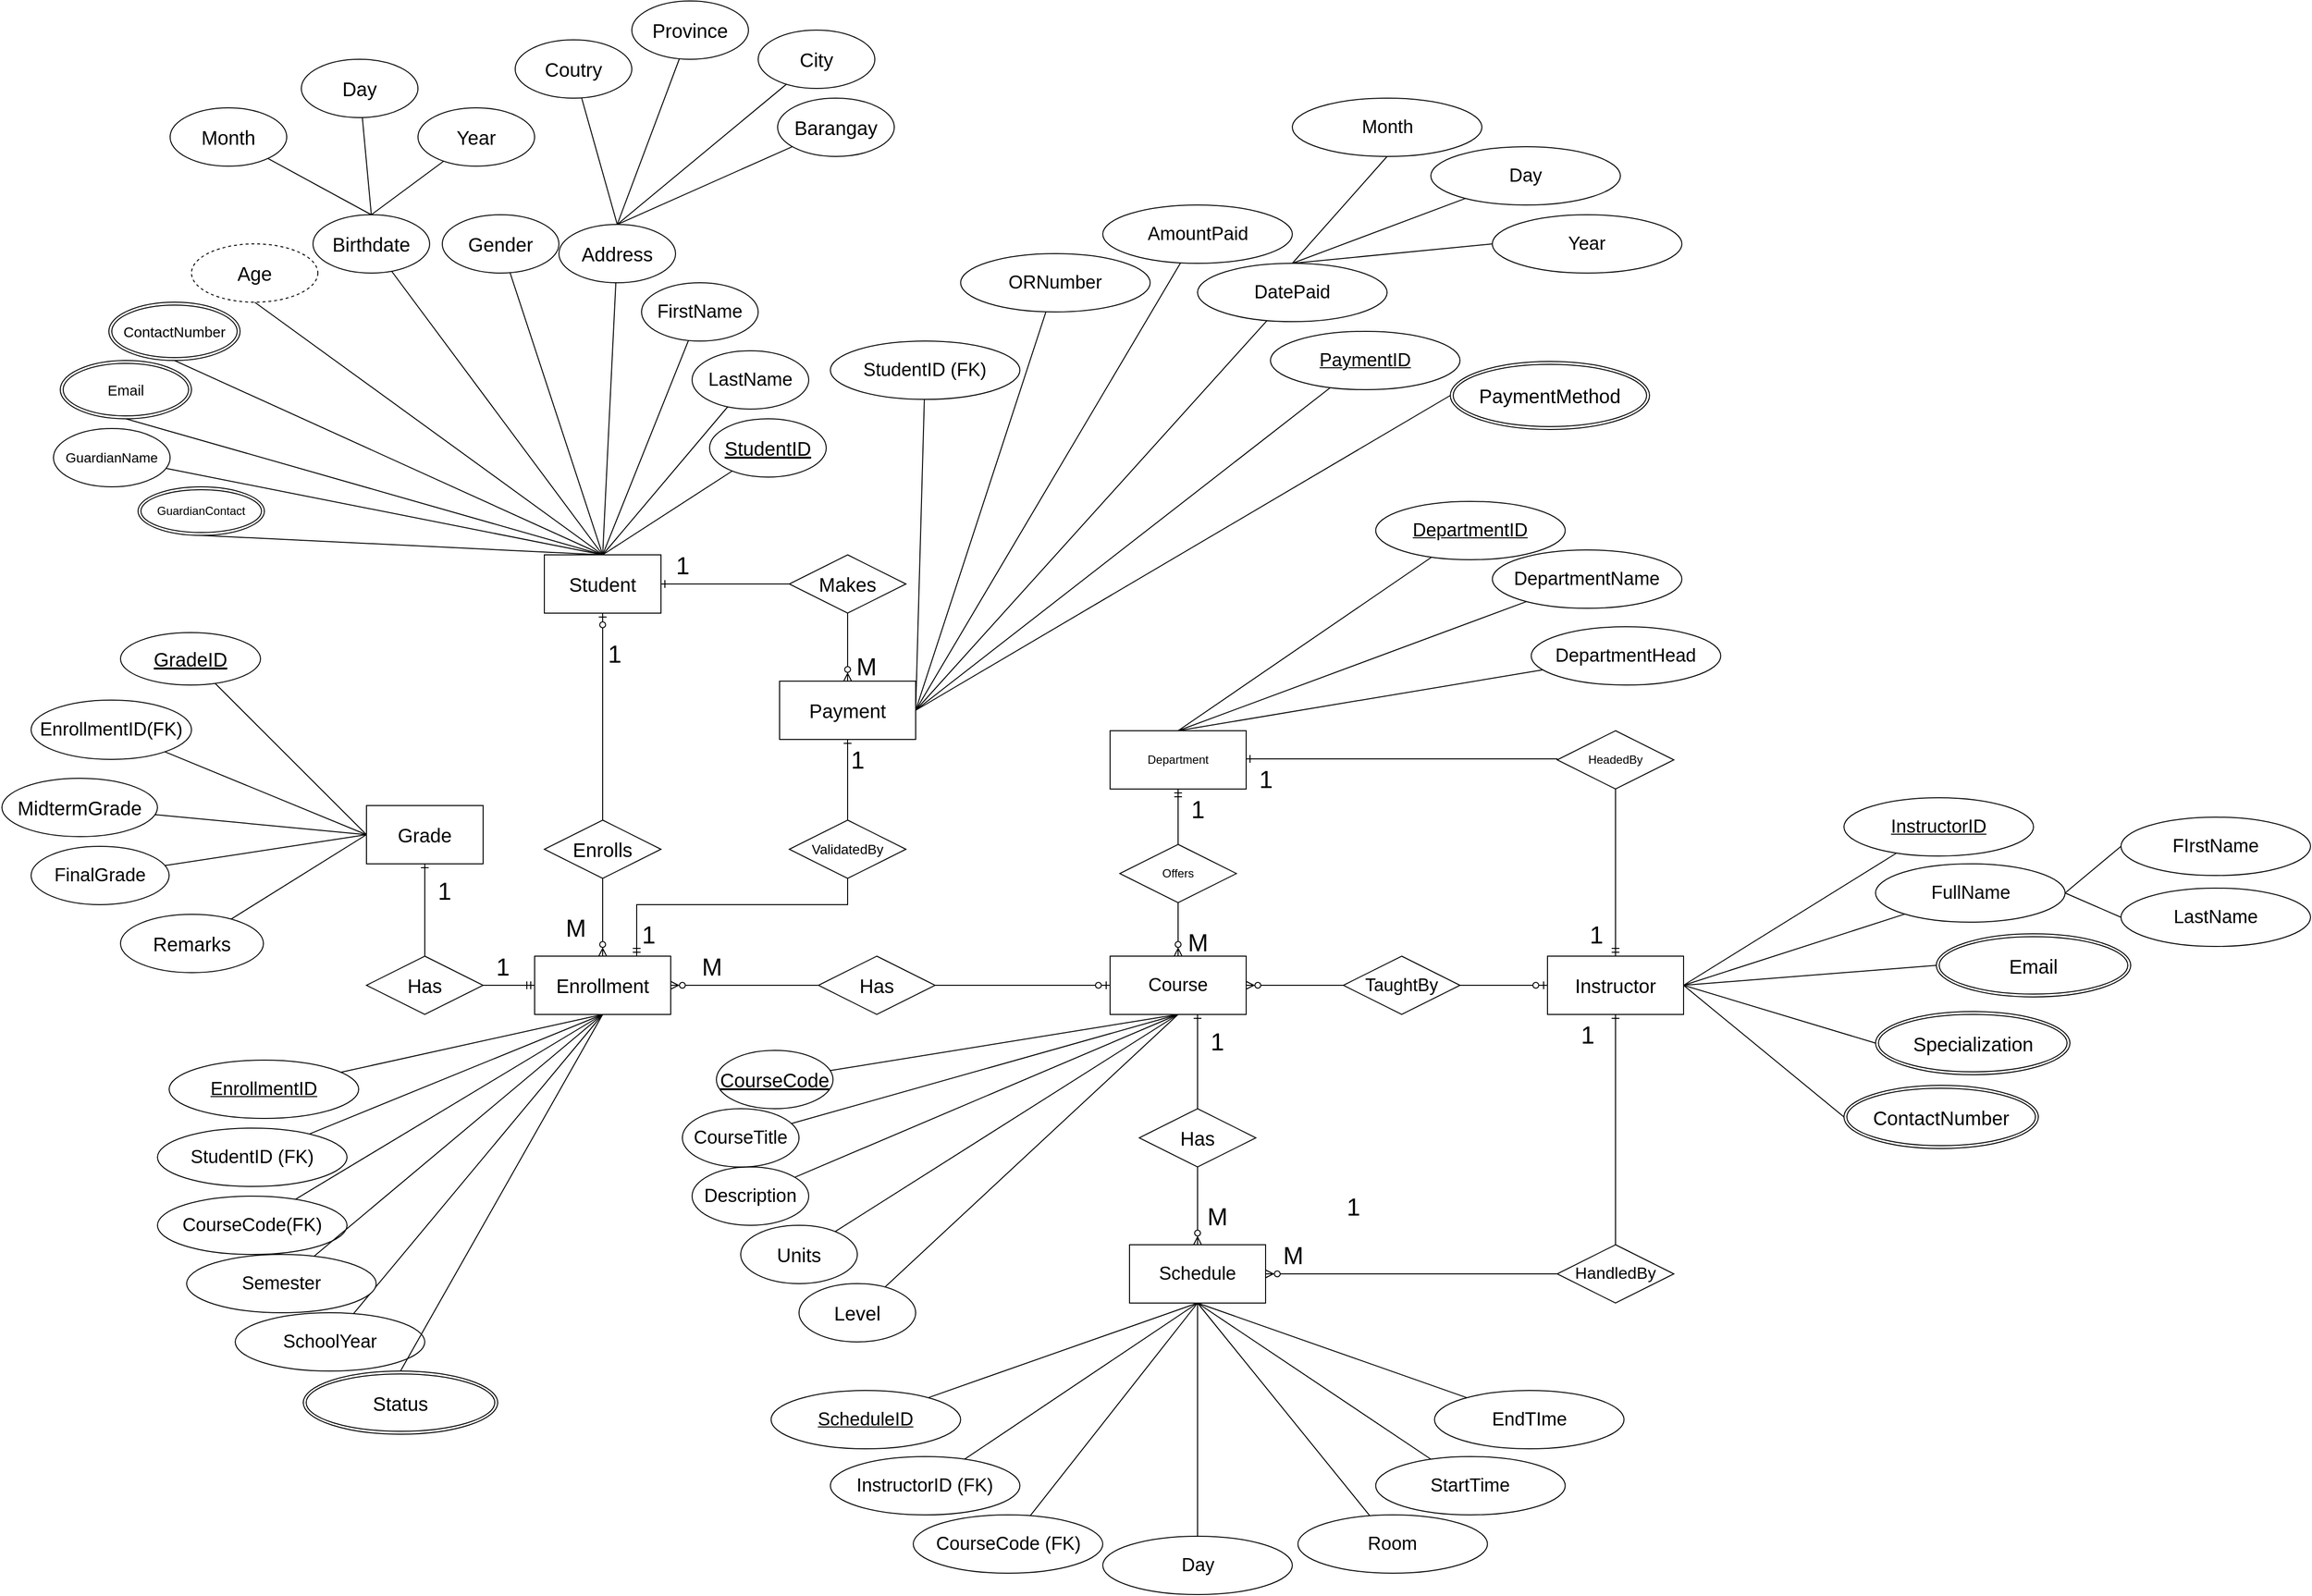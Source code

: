 <mxfile version="28.2.2">
  <diagram name="Page-1" id="AGJRzT_OhnzU_PfbtV0n">
    <mxGraphModel dx="-336" dy="1344" grid="1" gridSize="10" guides="1" tooltips="1" connect="1" arrows="1" fold="1" page="1" pageScale="1" pageWidth="850" pageHeight="1100" math="0" shadow="0">
      <root>
        <mxCell id="0" />
        <mxCell id="1" parent="0" />
        <mxCell id="78UuznA5aA8SNeWMlHvX-40" style="edgeStyle=none;curved=1;rounded=0;orthogonalLoop=1;jettySize=auto;html=1;entryX=1;entryY=0.5;entryDx=0;entryDy=0;fontSize=12;startSize=8;endSize=8;endArrow=none;endFill=0;" parent="1" source="VZnbxfNPQ8UnDCiT-unX-41" target="dGu4-0tiU0V3zQPcXzdf-151" edge="1">
          <mxGeometry relative="1" as="geometry">
            <mxPoint x="2517.5" y="-250" as="targetPoint" />
          </mxGeometry>
        </mxCell>
        <mxCell id="VZnbxfNPQ8UnDCiT-unX-41" value="StudentID (FK)" style="ellipse;whiteSpace=wrap;html=1;fontSize=19;" parent="1" vertex="1">
          <mxGeometry x="2312.25" y="-250" width="195" height="60" as="geometry" />
        </mxCell>
        <mxCell id="78UuznA5aA8SNeWMlHvX-45" style="edgeStyle=none;curved=1;rounded=0;orthogonalLoop=1;jettySize=auto;html=1;entryX=1;entryY=0.5;entryDx=0;entryDy=0;fontSize=12;startSize=8;endSize=8;endArrow=none;endFill=0;" parent="1" source="VZnbxfNPQ8UnDCiT-unX-42" target="dGu4-0tiU0V3zQPcXzdf-151" edge="1">
          <mxGeometry relative="1" as="geometry">
            <mxPoint x="2517.5" y="-250" as="targetPoint" />
          </mxGeometry>
        </mxCell>
        <mxCell id="VZnbxfNPQ8UnDCiT-unX-42" value="&lt;u&gt;PaymentID&lt;/u&gt;" style="ellipse;whiteSpace=wrap;html=1;fontSize=19;" parent="1" vertex="1">
          <mxGeometry x="2765" y="-260" width="195" height="60" as="geometry" />
        </mxCell>
        <mxCell id="78UuznA5aA8SNeWMlHvX-41" style="edgeStyle=none;curved=1;rounded=0;orthogonalLoop=1;jettySize=auto;html=1;entryX=1;entryY=0.5;entryDx=0;entryDy=0;fontSize=12;startSize=8;endSize=8;endArrow=none;endFill=0;" parent="1" source="VZnbxfNPQ8UnDCiT-unX-43" target="dGu4-0tiU0V3zQPcXzdf-151" edge="1">
          <mxGeometry relative="1" as="geometry">
            <mxPoint x="2517.5" y="-250" as="targetPoint" />
          </mxGeometry>
        </mxCell>
        <mxCell id="VZnbxfNPQ8UnDCiT-unX-43" value="ORNumber" style="ellipse;whiteSpace=wrap;html=1;fontSize=19;" parent="1" vertex="1">
          <mxGeometry x="2446.25" y="-340" width="195" height="60" as="geometry" />
        </mxCell>
        <mxCell id="78UuznA5aA8SNeWMlHvX-43" style="edgeStyle=none;curved=1;rounded=0;orthogonalLoop=1;jettySize=auto;html=1;entryX=1;entryY=0.5;entryDx=0;entryDy=0;fontSize=12;startSize=8;endSize=8;endArrow=none;endFill=0;" parent="1" source="VZnbxfNPQ8UnDCiT-unX-44" target="dGu4-0tiU0V3zQPcXzdf-151" edge="1">
          <mxGeometry relative="1" as="geometry">
            <mxPoint x="2517.5" y="-250" as="targetPoint" />
          </mxGeometry>
        </mxCell>
        <mxCell id="dGu4-0tiU0V3zQPcXzdf-17" style="rounded=0;orthogonalLoop=1;jettySize=auto;html=1;entryX=0.5;entryY=1;entryDx=0;entryDy=0;endArrow=none;endFill=0;exitX=0.5;exitY=0;exitDx=0;exitDy=0;" edge="1" parent="1" source="VZnbxfNPQ8UnDCiT-unX-44" target="dGu4-0tiU0V3zQPcXzdf-13">
          <mxGeometry relative="1" as="geometry" />
        </mxCell>
        <mxCell id="VZnbxfNPQ8UnDCiT-unX-44" value="DatePaid" style="ellipse;whiteSpace=wrap;html=1;fontSize=19;" parent="1" vertex="1">
          <mxGeometry x="2690" y="-330" width="195" height="60" as="geometry" />
        </mxCell>
        <mxCell id="78UuznA5aA8SNeWMlHvX-42" style="edgeStyle=none;curved=1;rounded=0;orthogonalLoop=1;jettySize=auto;html=1;entryX=1;entryY=0.5;entryDx=0;entryDy=0;fontSize=12;startSize=8;endSize=8;endArrow=none;endFill=0;" parent="1" source="VZnbxfNPQ8UnDCiT-unX-45" target="dGu4-0tiU0V3zQPcXzdf-151" edge="1">
          <mxGeometry relative="1" as="geometry">
            <mxPoint x="2517.5" y="-250" as="targetPoint" />
          </mxGeometry>
        </mxCell>
        <mxCell id="VZnbxfNPQ8UnDCiT-unX-45" value="AmountPaid" style="ellipse;whiteSpace=wrap;html=1;fontSize=19;" parent="1" vertex="1">
          <mxGeometry x="2592.5" y="-390" width="195" height="60" as="geometry" />
        </mxCell>
        <mxCell id="78UuznA5aA8SNeWMlHvX-44" style="edgeStyle=none;curved=1;rounded=0;orthogonalLoop=1;jettySize=auto;html=1;entryX=1;entryY=0.5;entryDx=0;entryDy=0;fontSize=12;startSize=8;endSize=8;endArrow=none;endFill=0;exitX=0;exitY=0.5;exitDx=0;exitDy=0;" parent="1" source="dGu4-0tiU0V3zQPcXzdf-20" target="dGu4-0tiU0V3zQPcXzdf-151" edge="1">
          <mxGeometry relative="1" as="geometry">
            <mxPoint x="2737.885" y="-343.686" as="sourcePoint" />
            <mxPoint x="2517.5" y="-250" as="targetPoint" />
          </mxGeometry>
        </mxCell>
        <mxCell id="VZnbxfNPQ8UnDCiT-unX-2" value="Schedule" style="rounded=0;whiteSpace=wrap;html=1;fontSize=19;" parent="1" vertex="1">
          <mxGeometry x="2620" y="680" width="140" height="60" as="geometry" />
        </mxCell>
        <mxCell id="78UuznA5aA8SNeWMlHvX-18" style="edgeStyle=none;curved=1;rounded=0;orthogonalLoop=1;jettySize=auto;html=1;fontSize=12;startSize=8;endSize=8;entryX=0.5;entryY=1;entryDx=0;entryDy=0;endArrow=none;endFill=0;" parent="1" source="VZnbxfNPQ8UnDCiT-unX-60" target="VZnbxfNPQ8UnDCiT-unX-2" edge="1">
          <mxGeometry relative="1" as="geometry">
            <mxPoint x="2650" y="1010" as="targetPoint" />
          </mxGeometry>
        </mxCell>
        <mxCell id="VZnbxfNPQ8UnDCiT-unX-60" value="CourseCode (FK)" style="ellipse;whiteSpace=wrap;html=1;fontSize=19;" parent="1" vertex="1">
          <mxGeometry x="2397.5" y="958" width="195" height="60" as="geometry" />
        </mxCell>
        <mxCell id="78UuznA5aA8SNeWMlHvX-16" style="edgeStyle=none;curved=1;rounded=0;orthogonalLoop=1;jettySize=auto;html=1;entryX=0.5;entryY=1;entryDx=0;entryDy=0;fontSize=12;startSize=8;endSize=8;endArrow=none;endFill=0;" parent="1" source="VZnbxfNPQ8UnDCiT-unX-61" target="VZnbxfNPQ8UnDCiT-unX-2" edge="1">
          <mxGeometry relative="1" as="geometry" />
        </mxCell>
        <mxCell id="VZnbxfNPQ8UnDCiT-unX-61" value="&lt;u&gt;ScheduleID&lt;/u&gt;" style="ellipse;whiteSpace=wrap;html=1;fontSize=19;" parent="1" vertex="1">
          <mxGeometry x="2251.25" y="830" width="195" height="60" as="geometry" />
        </mxCell>
        <mxCell id="78UuznA5aA8SNeWMlHvX-17" style="edgeStyle=none;curved=1;rounded=0;orthogonalLoop=1;jettySize=auto;html=1;entryX=0.5;entryY=1;entryDx=0;entryDy=0;fontSize=12;startSize=8;endSize=8;endArrow=none;endFill=0;" parent="1" source="VZnbxfNPQ8UnDCiT-unX-62" target="VZnbxfNPQ8UnDCiT-unX-2" edge="1">
          <mxGeometry relative="1" as="geometry" />
        </mxCell>
        <mxCell id="VZnbxfNPQ8UnDCiT-unX-62" value="InstructorID (FK)" style="ellipse;whiteSpace=wrap;html=1;fontSize=19;" parent="1" vertex="1">
          <mxGeometry x="2312.25" y="898" width="195" height="60" as="geometry" />
        </mxCell>
        <mxCell id="78UuznA5aA8SNeWMlHvX-19" style="edgeStyle=none;curved=1;rounded=0;orthogonalLoop=1;jettySize=auto;html=1;entryX=0.5;entryY=1;entryDx=0;entryDy=0;fontSize=12;startSize=8;endSize=8;endArrow=none;endFill=0;" parent="1" source="VZnbxfNPQ8UnDCiT-unX-63" target="VZnbxfNPQ8UnDCiT-unX-2" edge="1">
          <mxGeometry relative="1" as="geometry" />
        </mxCell>
        <mxCell id="VZnbxfNPQ8UnDCiT-unX-63" value="Day" style="ellipse;whiteSpace=wrap;html=1;fontSize=19;" parent="1" vertex="1">
          <mxGeometry x="2592.5" y="980" width="195" height="60" as="geometry" />
        </mxCell>
        <mxCell id="78UuznA5aA8SNeWMlHvX-20" style="edgeStyle=none;curved=1;rounded=0;orthogonalLoop=1;jettySize=auto;html=1;entryX=0.5;entryY=1;entryDx=0;entryDy=0;fontSize=12;startSize=8;endSize=8;endArrow=none;endFill=0;" parent="1" source="VZnbxfNPQ8UnDCiT-unX-64" target="VZnbxfNPQ8UnDCiT-unX-2" edge="1">
          <mxGeometry relative="1" as="geometry" />
        </mxCell>
        <mxCell id="VZnbxfNPQ8UnDCiT-unX-64" value="Room" style="ellipse;whiteSpace=wrap;html=1;fontSize=19;" parent="1" vertex="1">
          <mxGeometry x="2793.25" y="958" width="195" height="60" as="geometry" />
        </mxCell>
        <mxCell id="78UuznA5aA8SNeWMlHvX-21" style="edgeStyle=none;curved=1;rounded=0;orthogonalLoop=1;jettySize=auto;html=1;entryX=0.5;entryY=1;entryDx=0;entryDy=0;fontSize=12;startSize=8;endSize=8;endArrow=none;endFill=0;" parent="1" source="VZnbxfNPQ8UnDCiT-unX-65" target="VZnbxfNPQ8UnDCiT-unX-2" edge="1">
          <mxGeometry relative="1" as="geometry" />
        </mxCell>
        <mxCell id="VZnbxfNPQ8UnDCiT-unX-65" value="StartTime" style="ellipse;whiteSpace=wrap;html=1;fontSize=19;" parent="1" vertex="1">
          <mxGeometry x="2873.25" y="898" width="195" height="60" as="geometry" />
        </mxCell>
        <mxCell id="78UuznA5aA8SNeWMlHvX-22" style="edgeStyle=none;curved=1;rounded=0;orthogonalLoop=1;jettySize=auto;html=1;entryX=0.5;entryY=1;entryDx=0;entryDy=0;fontSize=12;startSize=8;endSize=8;endArrow=none;endFill=0;" parent="1" source="VZnbxfNPQ8UnDCiT-unX-74" target="VZnbxfNPQ8UnDCiT-unX-2" edge="1">
          <mxGeometry relative="1" as="geometry" />
        </mxCell>
        <mxCell id="VZnbxfNPQ8UnDCiT-unX-74" value="EndTIme" style="ellipse;whiteSpace=wrap;html=1;fontSize=19;" parent="1" vertex="1">
          <mxGeometry x="2933.75" y="830" width="195" height="60" as="geometry" />
        </mxCell>
        <mxCell id="HV2ZFBBPWrTVuAOWlXsi-9" value="Enrollment" style="rounded=0;whiteSpace=wrap;html=1;fontSize=20;" parent="1" vertex="1">
          <mxGeometry x="2008" y="383" width="140" height="60" as="geometry" />
        </mxCell>
        <mxCell id="78UuznA5aA8SNeWMlHvX-25" style="edgeStyle=none;curved=1;rounded=0;orthogonalLoop=1;jettySize=auto;html=1;fontSize=12;startSize=8;endSize=8;entryX=0.5;entryY=1;entryDx=0;entryDy=0;endArrow=none;endFill=0;" parent="1" source="VZnbxfNPQ8UnDCiT-unX-35" target="HV2ZFBBPWrTVuAOWlXsi-9" edge="1">
          <mxGeometry relative="1" as="geometry">
            <mxPoint x="2165" y="696" as="targetPoint" />
          </mxGeometry>
        </mxCell>
        <mxCell id="VZnbxfNPQ8UnDCiT-unX-35" value="StudentID (FK)" style="ellipse;whiteSpace=wrap;html=1;fontSize=19;" parent="1" vertex="1">
          <mxGeometry x="1620" y="560" width="195" height="60" as="geometry" />
        </mxCell>
        <mxCell id="78UuznA5aA8SNeWMlHvX-24" style="edgeStyle=none;curved=1;rounded=0;orthogonalLoop=1;jettySize=auto;html=1;entryX=0.5;entryY=1;entryDx=0;entryDy=0;fontSize=12;startSize=8;endSize=8;endArrow=none;endFill=0;" parent="1" source="VZnbxfNPQ8UnDCiT-unX-36" target="HV2ZFBBPWrTVuAOWlXsi-9" edge="1">
          <mxGeometry relative="1" as="geometry" />
        </mxCell>
        <mxCell id="VZnbxfNPQ8UnDCiT-unX-36" value="&lt;u&gt;EnrollmentID&lt;/u&gt;" style="ellipse;whiteSpace=wrap;html=1;fontSize=19;" parent="1" vertex="1">
          <mxGeometry x="1632" y="490" width="195" height="60" as="geometry" />
        </mxCell>
        <mxCell id="78UuznA5aA8SNeWMlHvX-26" style="edgeStyle=none;curved=1;rounded=0;orthogonalLoop=1;jettySize=auto;html=1;entryX=0.5;entryY=1;entryDx=0;entryDy=0;fontSize=12;startSize=8;endSize=8;endArrow=none;endFill=0;" parent="1" source="VZnbxfNPQ8UnDCiT-unX-37" target="HV2ZFBBPWrTVuAOWlXsi-9" edge="1">
          <mxGeometry relative="1" as="geometry" />
        </mxCell>
        <mxCell id="VZnbxfNPQ8UnDCiT-unX-37" value="CourseCode(FK)" style="ellipse;whiteSpace=wrap;html=1;fontSize=19;" parent="1" vertex="1">
          <mxGeometry x="1620" y="630" width="195" height="60" as="geometry" />
        </mxCell>
        <mxCell id="78UuznA5aA8SNeWMlHvX-28" style="edgeStyle=none;curved=1;rounded=0;orthogonalLoop=1;jettySize=auto;html=1;fontSize=12;startSize=8;endSize=8;entryX=0.5;entryY=1;entryDx=0;entryDy=0;endArrow=none;endFill=0;" parent="1" source="VZnbxfNPQ8UnDCiT-unX-38" target="HV2ZFBBPWrTVuAOWlXsi-9" edge="1">
          <mxGeometry relative="1" as="geometry">
            <mxPoint x="2265" y="766" as="targetPoint" />
          </mxGeometry>
        </mxCell>
        <mxCell id="VZnbxfNPQ8UnDCiT-unX-38" value="SchoolYear" style="ellipse;whiteSpace=wrap;html=1;fontSize=19;" parent="1" vertex="1">
          <mxGeometry x="1700" y="750" width="195" height="60" as="geometry" />
        </mxCell>
        <mxCell id="78UuznA5aA8SNeWMlHvX-27" style="edgeStyle=none;curved=1;rounded=0;orthogonalLoop=1;jettySize=auto;html=1;fontSize=12;startSize=8;endSize=8;entryX=0.5;entryY=1;entryDx=0;entryDy=0;endArrow=none;endFill=0;" parent="1" source="VZnbxfNPQ8UnDCiT-unX-39" target="HV2ZFBBPWrTVuAOWlXsi-9" edge="1">
          <mxGeometry relative="1" as="geometry">
            <mxPoint x="2215" y="776.0" as="targetPoint" />
          </mxGeometry>
        </mxCell>
        <mxCell id="VZnbxfNPQ8UnDCiT-unX-39" value="Semester" style="ellipse;whiteSpace=wrap;html=1;fontSize=19;" parent="1" vertex="1">
          <mxGeometry x="1650" y="690" width="195" height="60" as="geometry" />
        </mxCell>
        <mxCell id="78UuznA5aA8SNeWMlHvX-29" style="edgeStyle=none;curved=1;rounded=0;orthogonalLoop=1;jettySize=auto;html=1;fontSize=12;startSize=8;endSize=8;entryX=0.5;entryY=1;entryDx=0;entryDy=0;endArrow=none;endFill=0;exitX=0.5;exitY=0;exitDx=0;exitDy=0;" parent="1" source="dGu4-0tiU0V3zQPcXzdf-12" target="HV2ZFBBPWrTVuAOWlXsi-9" edge="1">
          <mxGeometry relative="1" as="geometry">
            <mxPoint x="2285" y="786" as="targetPoint" />
            <mxPoint x="2383.635" y="757.208" as="sourcePoint" />
          </mxGeometry>
        </mxCell>
        <mxCell id="78UuznA5aA8SNeWMlHvX-31" style="edgeStyle=none;curved=1;rounded=0;orthogonalLoop=1;jettySize=auto;html=1;fontSize=12;startSize=8;endSize=8;entryX=0.5;entryY=0;entryDx=0;entryDy=0;endArrow=none;endFill=0;" parent="1" source="VZnbxfNPQ8UnDCiT-unX-25" target="dGu4-0tiU0V3zQPcXzdf-50" edge="1">
          <mxGeometry relative="1" as="geometry">
            <mxPoint x="3045" y="-70" as="targetPoint" />
          </mxGeometry>
        </mxCell>
        <mxCell id="VZnbxfNPQ8UnDCiT-unX-25" value="DepartmentName" style="ellipse;whiteSpace=wrap;html=1;fontSize=19;" parent="1" vertex="1">
          <mxGeometry x="2993.25" y="-35" width="195" height="60" as="geometry" />
        </mxCell>
        <mxCell id="78UuznA5aA8SNeWMlHvX-30" style="edgeStyle=none;curved=1;rounded=0;orthogonalLoop=1;jettySize=auto;html=1;entryX=0.5;entryY=0;entryDx=0;entryDy=0;fontSize=12;startSize=8;endSize=8;endArrow=none;endFill=0;" parent="1" source="VZnbxfNPQ8UnDCiT-unX-28" target="dGu4-0tiU0V3zQPcXzdf-50" edge="1">
          <mxGeometry relative="1" as="geometry" />
        </mxCell>
        <mxCell id="VZnbxfNPQ8UnDCiT-unX-28" value="&lt;u&gt;DepartmentID&lt;/u&gt;" style="ellipse;whiteSpace=wrap;html=1;fontSize=19;" parent="1" vertex="1">
          <mxGeometry x="2873.25" y="-85" width="195" height="60" as="geometry" />
        </mxCell>
        <mxCell id="78UuznA5aA8SNeWMlHvX-32" style="edgeStyle=none;curved=1;rounded=0;orthogonalLoop=1;jettySize=auto;html=1;entryX=0.5;entryY=0;entryDx=0;entryDy=0;fontSize=12;startSize=8;endSize=8;endArrow=none;endFill=0;" parent="1" source="VZnbxfNPQ8UnDCiT-unX-29" target="dGu4-0tiU0V3zQPcXzdf-50" edge="1">
          <mxGeometry relative="1" as="geometry">
            <mxPoint x="3025" y="-30" as="targetPoint" />
          </mxGeometry>
        </mxCell>
        <mxCell id="VZnbxfNPQ8UnDCiT-unX-29" value="DepartmentHead" style="ellipse;whiteSpace=wrap;html=1;fontSize=19;" parent="1" vertex="1">
          <mxGeometry x="3033.25" y="44" width="195" height="60" as="geometry" />
        </mxCell>
        <mxCell id="HV2ZFBBPWrTVuAOWlXsi-2" value="Course" style="rounded=0;whiteSpace=wrap;html=1;fontSize=19;" parent="1" vertex="1">
          <mxGeometry x="2600" y="383" width="140" height="60" as="geometry" />
        </mxCell>
        <mxCell id="78UuznA5aA8SNeWMlHvX-47" style="edgeStyle=none;curved=1;rounded=0;orthogonalLoop=1;jettySize=auto;html=1;entryX=0.5;entryY=1;entryDx=0;entryDy=0;fontSize=12;startSize=8;endSize=8;endArrow=none;endFill=0;" parent="1" source="VZnbxfNPQ8UnDCiT-unX-20" target="HV2ZFBBPWrTVuAOWlXsi-2" edge="1">
          <mxGeometry relative="1" as="geometry" />
        </mxCell>
        <mxCell id="VZnbxfNPQ8UnDCiT-unX-20" value="CourseTitle" style="ellipse;whiteSpace=wrap;html=1;fontSize=19;" parent="1" vertex="1">
          <mxGeometry x="2160" y="540" width="120" height="60" as="geometry" />
        </mxCell>
        <mxCell id="78UuznA5aA8SNeWMlHvX-48" style="edgeStyle=none;curved=1;rounded=0;orthogonalLoop=1;jettySize=auto;html=1;entryX=0.5;entryY=1;entryDx=0;entryDy=0;fontSize=12;startSize=8;endSize=8;endArrow=none;endFill=0;" parent="1" source="VZnbxfNPQ8UnDCiT-unX-21" target="HV2ZFBBPWrTVuAOWlXsi-2" edge="1">
          <mxGeometry relative="1" as="geometry" />
        </mxCell>
        <mxCell id="VZnbxfNPQ8UnDCiT-unX-21" value="Description" style="ellipse;whiteSpace=wrap;html=1;fontSize=19;" parent="1" vertex="1">
          <mxGeometry x="2170" y="600" width="120" height="60" as="geometry" />
        </mxCell>
        <mxCell id="78UuznA5aA8SNeWMlHvX-46" style="edgeStyle=none;curved=1;rounded=0;orthogonalLoop=1;jettySize=auto;html=1;entryX=0.5;entryY=1;entryDx=0;entryDy=0;fontSize=12;startSize=8;endSize=8;endArrow=none;endFill=0;" parent="1" source="VZnbxfNPQ8UnDCiT-unX-22" target="HV2ZFBBPWrTVuAOWlXsi-2" edge="1">
          <mxGeometry relative="1" as="geometry" />
        </mxCell>
        <mxCell id="VZnbxfNPQ8UnDCiT-unX-22" value="&lt;u&gt;CourseCode&lt;/u&gt;" style="ellipse;whiteSpace=wrap;html=1;fontSize=20;" parent="1" vertex="1">
          <mxGeometry x="2195" y="480" width="120" height="60" as="geometry" />
        </mxCell>
        <mxCell id="78UuznA5aA8SNeWMlHvX-49" style="edgeStyle=none;curved=1;rounded=0;orthogonalLoop=1;jettySize=auto;html=1;entryX=0.5;entryY=1;entryDx=0;entryDy=0;fontSize=12;startSize=8;endSize=8;endArrow=none;endFill=0;" parent="1" source="VZnbxfNPQ8UnDCiT-unX-23" target="HV2ZFBBPWrTVuAOWlXsi-2" edge="1">
          <mxGeometry relative="1" as="geometry" />
        </mxCell>
        <mxCell id="VZnbxfNPQ8UnDCiT-unX-23" value="Units" style="ellipse;whiteSpace=wrap;html=1;fontSize=20;" parent="1" vertex="1">
          <mxGeometry x="2220" y="660" width="120" height="60" as="geometry" />
        </mxCell>
        <mxCell id="78UuznA5aA8SNeWMlHvX-51" style="edgeStyle=none;curved=1;rounded=0;orthogonalLoop=1;jettySize=auto;html=1;entryX=0.5;entryY=1;entryDx=0;entryDy=0;fontSize=12;startSize=8;endSize=8;endArrow=none;endFill=0;" parent="1" source="VZnbxfNPQ8UnDCiT-unX-24" target="HV2ZFBBPWrTVuAOWlXsi-2" edge="1">
          <mxGeometry relative="1" as="geometry" />
        </mxCell>
        <mxCell id="VZnbxfNPQ8UnDCiT-unX-24" value="Level" style="ellipse;whiteSpace=wrap;html=1;fontSize=20;" parent="1" vertex="1">
          <mxGeometry x="2280" y="720" width="120" height="60" as="geometry" />
        </mxCell>
        <mxCell id="dGu4-0tiU0V3zQPcXzdf-4" style="rounded=0;orthogonalLoop=1;jettySize=auto;html=1;entryX=1;entryY=0.5;entryDx=0;entryDy=0;endArrow=none;endFill=0;exitX=0;exitY=0.5;exitDx=0;exitDy=0;" edge="1" parent="1" source="dGu4-0tiU0V3zQPcXzdf-1" target="VZnbxfNPQ8UnDCiT-unX-30">
          <mxGeometry relative="1" as="geometry">
            <mxPoint x="3505" y="295" as="targetPoint" />
            <mxPoint x="3494.432" y="310.007" as="sourcePoint" />
          </mxGeometry>
        </mxCell>
        <mxCell id="dGu4-0tiU0V3zQPcXzdf-1" value="LastName" style="ellipse;whiteSpace=wrap;html=1;fontSize=19;" vertex="1" parent="1">
          <mxGeometry x="3640" y="313" width="195" height="60" as="geometry" />
        </mxCell>
        <mxCell id="dGu4-0tiU0V3zQPcXzdf-5" style="rounded=0;orthogonalLoop=1;jettySize=auto;html=1;entryX=1;entryY=0.5;entryDx=0;entryDy=0;endArrow=none;endFill=0;exitX=0;exitY=0.5;exitDx=0;exitDy=0;" edge="1" parent="1" source="dGu4-0tiU0V3zQPcXzdf-2" target="VZnbxfNPQ8UnDCiT-unX-30">
          <mxGeometry relative="1" as="geometry" />
        </mxCell>
        <mxCell id="dGu4-0tiU0V3zQPcXzdf-2" value="FIrstName" style="ellipse;whiteSpace=wrap;html=1;fontSize=19;" vertex="1" parent="1">
          <mxGeometry x="3640" y="240" width="195" height="60" as="geometry" />
        </mxCell>
        <mxCell id="dGu4-0tiU0V3zQPcXzdf-12" value="&lt;span style=&quot;font-size: 20px;&quot;&gt;Status&lt;/span&gt;" style="ellipse;shape=doubleEllipse;margin=3;whiteSpace=wrap;html=1;align=center;" vertex="1" parent="1">
          <mxGeometry x="1770" y="810" width="200" height="65" as="geometry" />
        </mxCell>
        <mxCell id="dGu4-0tiU0V3zQPcXzdf-13" value="Month" style="ellipse;whiteSpace=wrap;html=1;fontSize=19;" vertex="1" parent="1">
          <mxGeometry x="2787.5" y="-500" width="195" height="60" as="geometry" />
        </mxCell>
        <mxCell id="dGu4-0tiU0V3zQPcXzdf-18" style="rounded=0;orthogonalLoop=1;jettySize=auto;html=1;entryX=0.5;entryY=0;entryDx=0;entryDy=0;endArrow=none;endFill=0;" edge="1" parent="1" source="dGu4-0tiU0V3zQPcXzdf-15" target="VZnbxfNPQ8UnDCiT-unX-44">
          <mxGeometry relative="1" as="geometry" />
        </mxCell>
        <mxCell id="dGu4-0tiU0V3zQPcXzdf-15" value="Day" style="ellipse;whiteSpace=wrap;html=1;fontSize=19;" vertex="1" parent="1">
          <mxGeometry x="2930" y="-450" width="195" height="60" as="geometry" />
        </mxCell>
        <mxCell id="dGu4-0tiU0V3zQPcXzdf-19" style="rounded=0;orthogonalLoop=1;jettySize=auto;html=1;entryX=0.5;entryY=0;entryDx=0;entryDy=0;endArrow=none;endFill=0;exitX=0;exitY=0.5;exitDx=0;exitDy=0;" edge="1" parent="1" source="dGu4-0tiU0V3zQPcXzdf-16" target="VZnbxfNPQ8UnDCiT-unX-44">
          <mxGeometry relative="1" as="geometry" />
        </mxCell>
        <mxCell id="dGu4-0tiU0V3zQPcXzdf-16" value="Year" style="ellipse;whiteSpace=wrap;html=1;fontSize=19;" vertex="1" parent="1">
          <mxGeometry x="2993.25" y="-380" width="195" height="60" as="geometry" />
        </mxCell>
        <mxCell id="dGu4-0tiU0V3zQPcXzdf-20" value="&lt;font style=&quot;font-size: 20px;&quot;&gt;PaymentMethod&lt;/font&gt;" style="ellipse;shape=doubleEllipse;margin=3;whiteSpace=wrap;html=1;align=center;" vertex="1" parent="1">
          <mxGeometry x="2950" y="-229" width="205" height="70" as="geometry" />
        </mxCell>
        <mxCell id="dGu4-0tiU0V3zQPcXzdf-60" style="edgeStyle=orthogonalEdgeStyle;rounded=0;orthogonalLoop=1;jettySize=auto;html=1;entryX=0;entryY=0.5;entryDx=0;entryDy=0;endArrow=none;endFill=0;startArrow=ERone;startFill=0;" edge="1" parent="1" source="dGu4-0tiU0V3zQPcXzdf-50" target="dGu4-0tiU0V3zQPcXzdf-59">
          <mxGeometry relative="1" as="geometry">
            <Array as="points">
              <mxPoint x="3060" y="180" />
            </Array>
          </mxGeometry>
        </mxCell>
        <mxCell id="dGu4-0tiU0V3zQPcXzdf-50" value="Department" style="whiteSpace=wrap;html=1;align=center;" vertex="1" parent="1">
          <mxGeometry x="2600" y="151" width="140" height="60" as="geometry" />
        </mxCell>
        <mxCell id="dGu4-0tiU0V3zQPcXzdf-54" style="edgeStyle=orthogonalEdgeStyle;rounded=0;orthogonalLoop=1;jettySize=auto;html=1;entryX=0.5;entryY=1;entryDx=0;entryDy=0;endArrow=ERmandOne;endFill=0;" edge="1" parent="1" source="dGu4-0tiU0V3zQPcXzdf-51" target="dGu4-0tiU0V3zQPcXzdf-50">
          <mxGeometry relative="1" as="geometry" />
        </mxCell>
        <mxCell id="dGu4-0tiU0V3zQPcXzdf-146" value="" style="edgeStyle=orthogonalEdgeStyle;rounded=0;orthogonalLoop=1;jettySize=auto;html=1;endArrow=ERzeroToMany;endFill=0;entryX=0.5;entryY=0;entryDx=0;entryDy=0;" edge="1" parent="1" source="dGu4-0tiU0V3zQPcXzdf-51" target="HV2ZFBBPWrTVuAOWlXsi-2">
          <mxGeometry relative="1" as="geometry">
            <mxPoint x="2670" y="383" as="targetPoint" />
          </mxGeometry>
        </mxCell>
        <mxCell id="dGu4-0tiU0V3zQPcXzdf-51" value="Offers" style="shape=rhombus;perimeter=rhombusPerimeter;whiteSpace=wrap;html=1;align=center;" vertex="1" parent="1">
          <mxGeometry x="2610" y="268" width="120" height="60" as="geometry" />
        </mxCell>
        <mxCell id="dGu4-0tiU0V3zQPcXzdf-64" style="edgeStyle=orthogonalEdgeStyle;rounded=0;orthogonalLoop=1;jettySize=auto;html=1;entryX=0.5;entryY=0;entryDx=0;entryDy=0;endArrow=ERmandOne;endFill=0;" edge="1" parent="1" source="dGu4-0tiU0V3zQPcXzdf-59" target="dGu4-0tiU0V3zQPcXzdf-142">
          <mxGeometry relative="1" as="geometry">
            <mxPoint x="3350" y="100" as="targetPoint" />
          </mxGeometry>
        </mxCell>
        <mxCell id="dGu4-0tiU0V3zQPcXzdf-59" value="HeadedBy" style="shape=rhombus;perimeter=rhombusPerimeter;whiteSpace=wrap;html=1;align=center;" vertex="1" parent="1">
          <mxGeometry x="3060" y="151" width="120" height="60" as="geometry" />
        </mxCell>
        <mxCell id="dGu4-0tiU0V3zQPcXzdf-133" value="" style="edgeStyle=orthogonalEdgeStyle;rounded=0;orthogonalLoop=1;jettySize=auto;html=1;endArrow=ERzeroToOne;endFill=0;entryX=0.5;entryY=1;entryDx=0;entryDy=0;" edge="1" parent="1" source="dGu4-0tiU0V3zQPcXzdf-131" target="dGu4-0tiU0V3zQPcXzdf-168">
          <mxGeometry relative="1" as="geometry">
            <mxPoint x="2200" y="20" as="targetPoint" />
          </mxGeometry>
        </mxCell>
        <mxCell id="dGu4-0tiU0V3zQPcXzdf-184" value="&lt;font style=&quot;font-size: 25px;&quot;&gt;1&lt;/font&gt;" style="edgeLabel;html=1;align=center;verticalAlign=middle;resizable=0;points=[];" vertex="1" connectable="0" parent="dGu4-0tiU0V3zQPcXzdf-133">
          <mxGeometry x="0.617" relative="1" as="geometry">
            <mxPoint x="12" as="offset" />
          </mxGeometry>
        </mxCell>
        <mxCell id="dGu4-0tiU0V3zQPcXzdf-134" value="" style="edgeStyle=orthogonalEdgeStyle;rounded=0;orthogonalLoop=1;jettySize=auto;html=1;endArrow=ERzeroToMany;endFill=0;entryX=0.5;entryY=0;entryDx=0;entryDy=0;" edge="1" parent="1" source="dGu4-0tiU0V3zQPcXzdf-131" target="HV2ZFBBPWrTVuAOWlXsi-9">
          <mxGeometry relative="1" as="geometry">
            <mxPoint x="2200" y="383" as="targetPoint" />
          </mxGeometry>
        </mxCell>
        <mxCell id="dGu4-0tiU0V3zQPcXzdf-131" value="&lt;font style=&quot;font-size: 20px;&quot;&gt;Enrolls&lt;/font&gt;" style="shape=rhombus;perimeter=rhombusPerimeter;whiteSpace=wrap;html=1;align=center;" vertex="1" parent="1">
          <mxGeometry x="2018" y="243" width="120" height="60" as="geometry" />
        </mxCell>
        <mxCell id="dGu4-0tiU0V3zQPcXzdf-132" style="edgeStyle=orthogonalEdgeStyle;rounded=0;orthogonalLoop=1;jettySize=auto;html=1;exitX=0.5;exitY=1;exitDx=0;exitDy=0;" edge="1" parent="1" source="dGu4-0tiU0V3zQPcXzdf-131" target="dGu4-0tiU0V3zQPcXzdf-131">
          <mxGeometry relative="1" as="geometry" />
        </mxCell>
        <mxCell id="dGu4-0tiU0V3zQPcXzdf-140" value="" style="edgeStyle=orthogonalEdgeStyle;rounded=0;orthogonalLoop=1;jettySize=auto;html=1;endArrow=ERzeroToMany;endFill=0;entryX=1;entryY=0.5;entryDx=0;entryDy=0;" edge="1" parent="1" source="dGu4-0tiU0V3zQPcXzdf-138" target="HV2ZFBBPWrTVuAOWlXsi-9">
          <mxGeometry relative="1" as="geometry">
            <mxPoint x="2270" y="413" as="targetPoint" />
          </mxGeometry>
        </mxCell>
        <mxCell id="dGu4-0tiU0V3zQPcXzdf-141" value="" style="edgeStyle=orthogonalEdgeStyle;rounded=0;orthogonalLoop=1;jettySize=auto;html=1;endArrow=ERzeroToOne;endFill=0;entryX=0;entryY=0.5;entryDx=0;entryDy=0;" edge="1" parent="1" source="dGu4-0tiU0V3zQPcXzdf-138" target="HV2ZFBBPWrTVuAOWlXsi-2">
          <mxGeometry relative="1" as="geometry">
            <mxPoint x="2600" y="413" as="targetPoint" />
          </mxGeometry>
        </mxCell>
        <mxCell id="dGu4-0tiU0V3zQPcXzdf-138" value="&lt;font style=&quot;font-size: 20px;&quot;&gt;Has&lt;/font&gt;" style="shape=rhombus;perimeter=rhombusPerimeter;whiteSpace=wrap;html=1;align=center;" vertex="1" parent="1">
          <mxGeometry x="2300" y="383" width="120" height="60" as="geometry" />
        </mxCell>
        <mxCell id="dGu4-0tiU0V3zQPcXzdf-163" style="edgeStyle=orthogonalEdgeStyle;rounded=0;orthogonalLoop=1;jettySize=auto;html=1;entryX=0.5;entryY=0;entryDx=0;entryDy=0;endArrow=none;endFill=0;startArrow=ERone;startFill=0;" edge="1" parent="1" source="dGu4-0tiU0V3zQPcXzdf-142" target="dGu4-0tiU0V3zQPcXzdf-162">
          <mxGeometry relative="1" as="geometry" />
        </mxCell>
        <mxCell id="dGu4-0tiU0V3zQPcXzdf-142" value="&lt;font style=&quot;font-size: 20px;&quot;&gt;Instructor&lt;/font&gt;" style="whiteSpace=wrap;html=1;align=center;" vertex="1" parent="1">
          <mxGeometry x="3050" y="383" width="140" height="60" as="geometry" />
        </mxCell>
        <mxCell id="dGu4-0tiU0V3zQPcXzdf-144" value="" style="edgeStyle=orthogonalEdgeStyle;rounded=0;orthogonalLoop=1;jettySize=auto;html=1;endArrow=ERzeroToMany;endFill=0;entryX=1;entryY=0.5;entryDx=0;entryDy=0;" edge="1" parent="1" source="dGu4-0tiU0V3zQPcXzdf-143" target="HV2ZFBBPWrTVuAOWlXsi-2">
          <mxGeometry relative="1" as="geometry">
            <mxPoint x="2740" y="413" as="targetPoint" />
          </mxGeometry>
        </mxCell>
        <mxCell id="dGu4-0tiU0V3zQPcXzdf-145" value="" style="edgeStyle=orthogonalEdgeStyle;rounded=0;orthogonalLoop=1;jettySize=auto;html=1;endArrow=ERzeroToOne;endFill=0;" edge="1" parent="1" source="dGu4-0tiU0V3zQPcXzdf-143" target="dGu4-0tiU0V3zQPcXzdf-142">
          <mxGeometry relative="1" as="geometry" />
        </mxCell>
        <mxCell id="dGu4-0tiU0V3zQPcXzdf-143" value="&lt;font style=&quot;font-size: 18px;&quot;&gt;TaughtBy&lt;/font&gt;" style="shape=rhombus;perimeter=rhombusPerimeter;whiteSpace=wrap;html=1;align=center;" vertex="1" parent="1">
          <mxGeometry x="2840" y="383" width="120" height="60" as="geometry" />
        </mxCell>
        <mxCell id="dGu4-0tiU0V3zQPcXzdf-149" value="" style="edgeStyle=orthogonalEdgeStyle;rounded=0;orthogonalLoop=1;jettySize=auto;html=1;endArrow=ERmandOne;endFill=0;entryX=0;entryY=0.5;entryDx=0;entryDy=0;" edge="1" parent="1" source="dGu4-0tiU0V3zQPcXzdf-148" target="HV2ZFBBPWrTVuAOWlXsi-9">
          <mxGeometry relative="1" as="geometry">
            <mxPoint x="2130" y="413" as="targetPoint" />
          </mxGeometry>
        </mxCell>
        <mxCell id="dGu4-0tiU0V3zQPcXzdf-150" value="" style="edgeStyle=orthogonalEdgeStyle;rounded=0;orthogonalLoop=1;jettySize=auto;html=1;endArrow=ERone;endFill=0;entryX=0.5;entryY=1;entryDx=0;entryDy=0;" edge="1" parent="1" source="dGu4-0tiU0V3zQPcXzdf-148" target="HV2ZFBBPWrTVuAOWlXsi-8">
          <mxGeometry relative="1" as="geometry">
            <mxPoint x="1960" y="303" as="targetPoint" />
          </mxGeometry>
        </mxCell>
        <mxCell id="dGu4-0tiU0V3zQPcXzdf-148" value="&lt;font style=&quot;font-size: 20px;&quot;&gt;Has&lt;/font&gt;" style="shape=rhombus;perimeter=rhombusPerimeter;whiteSpace=wrap;html=1;align=center;" vertex="1" parent="1">
          <mxGeometry x="1835" y="383" width="120" height="60" as="geometry" />
        </mxCell>
        <mxCell id="dGu4-0tiU0V3zQPcXzdf-151" value="&lt;font style=&quot;font-size: 20px;&quot;&gt;Payment&lt;/font&gt;" style="whiteSpace=wrap;html=1;align=center;" vertex="1" parent="1">
          <mxGeometry x="2260" y="100" width="140" height="60" as="geometry" />
        </mxCell>
        <mxCell id="dGu4-0tiU0V3zQPcXzdf-153" value="" style="edgeStyle=orthogonalEdgeStyle;rounded=0;orthogonalLoop=1;jettySize=auto;html=1;endArrow=ERone;endFill=0;entryX=1;entryY=0.5;entryDx=0;entryDy=0;" edge="1" parent="1" source="dGu4-0tiU0V3zQPcXzdf-152" target="dGu4-0tiU0V3zQPcXzdf-168">
          <mxGeometry relative="1" as="geometry">
            <mxPoint x="2270" y="-10" as="targetPoint" />
          </mxGeometry>
        </mxCell>
        <mxCell id="dGu4-0tiU0V3zQPcXzdf-154" value="" style="edgeStyle=orthogonalEdgeStyle;rounded=0;orthogonalLoop=1;jettySize=auto;html=1;startArrow=none;startFill=0;endArrow=ERzeroToMany;endFill=0;" edge="1" parent="1" source="dGu4-0tiU0V3zQPcXzdf-152" target="dGu4-0tiU0V3zQPcXzdf-151">
          <mxGeometry relative="1" as="geometry" />
        </mxCell>
        <mxCell id="dGu4-0tiU0V3zQPcXzdf-152" value="&lt;font style=&quot;font-size: 20px;&quot;&gt;Makes&lt;/font&gt;" style="shape=rhombus;perimeter=rhombusPerimeter;whiteSpace=wrap;html=1;align=center;" vertex="1" parent="1">
          <mxGeometry x="2270" y="-30" width="120" height="60" as="geometry" />
        </mxCell>
        <mxCell id="dGu4-0tiU0V3zQPcXzdf-156" value="" style="edgeStyle=orthogonalEdgeStyle;rounded=0;orthogonalLoop=1;jettySize=auto;html=1;endArrow=ERone;endFill=0;" edge="1" parent="1" source="dGu4-0tiU0V3zQPcXzdf-155" target="dGu4-0tiU0V3zQPcXzdf-151">
          <mxGeometry relative="1" as="geometry" />
        </mxCell>
        <mxCell id="dGu4-0tiU0V3zQPcXzdf-157" style="edgeStyle=orthogonalEdgeStyle;rounded=0;orthogonalLoop=1;jettySize=auto;html=1;entryX=0.75;entryY=0;entryDx=0;entryDy=0;endArrow=ERmandOne;endFill=0;" edge="1" parent="1" source="dGu4-0tiU0V3zQPcXzdf-155" target="HV2ZFBBPWrTVuAOWlXsi-9">
          <mxGeometry relative="1" as="geometry">
            <mxPoint x="2235" y="383" as="targetPoint" />
            <Array as="points">
              <mxPoint x="2330" y="330" />
              <mxPoint x="2113" y="330" />
            </Array>
          </mxGeometry>
        </mxCell>
        <mxCell id="dGu4-0tiU0V3zQPcXzdf-155" value="&lt;font style=&quot;font-size: 14px;&quot;&gt;ValidatedBy&lt;/font&gt;" style="shape=rhombus;perimeter=rhombusPerimeter;whiteSpace=wrap;html=1;align=center;" vertex="1" parent="1">
          <mxGeometry x="2270" y="243" width="120" height="60" as="geometry" />
        </mxCell>
        <mxCell id="dGu4-0tiU0V3zQPcXzdf-160" value="" style="edgeStyle=orthogonalEdgeStyle;rounded=0;orthogonalLoop=1;jettySize=auto;html=1;endArrow=ERone;endFill=0;" edge="1" parent="1" source="dGu4-0tiU0V3zQPcXzdf-158">
          <mxGeometry relative="1" as="geometry">
            <mxPoint x="2690" y="443" as="targetPoint" />
            <Array as="points">
              <mxPoint x="2690" y="443" />
            </Array>
          </mxGeometry>
        </mxCell>
        <mxCell id="dGu4-0tiU0V3zQPcXzdf-161" value="" style="edgeStyle=orthogonalEdgeStyle;rounded=0;orthogonalLoop=1;jettySize=auto;html=1;endArrow=ERzeroToMany;endFill=0;entryX=0.5;entryY=0;entryDx=0;entryDy=0;" edge="1" parent="1" source="dGu4-0tiU0V3zQPcXzdf-158" target="VZnbxfNPQ8UnDCiT-unX-2">
          <mxGeometry relative="1" as="geometry">
            <mxPoint x="2690" y="680" as="targetPoint" />
          </mxGeometry>
        </mxCell>
        <mxCell id="dGu4-0tiU0V3zQPcXzdf-158" value="&lt;font style=&quot;font-size: 20px;&quot;&gt;Has&lt;/font&gt;" style="shape=rhombus;perimeter=rhombusPerimeter;whiteSpace=wrap;html=1;align=center;" vertex="1" parent="1">
          <mxGeometry x="2630" y="540" width="120" height="60" as="geometry" />
        </mxCell>
        <mxCell id="dGu4-0tiU0V3zQPcXzdf-162" value="&lt;font style=&quot;font-size: 17px;&quot;&gt;HandledBy&lt;/font&gt;" style="shape=rhombus;perimeter=rhombusPerimeter;whiteSpace=wrap;html=1;align=center;" vertex="1" parent="1">
          <mxGeometry x="3060" y="680" width="120" height="60" as="geometry" />
        </mxCell>
        <mxCell id="dGu4-0tiU0V3zQPcXzdf-164" style="edgeStyle=orthogonalEdgeStyle;rounded=0;orthogonalLoop=1;jettySize=auto;html=1;entryX=1;entryY=0.5;entryDx=0;entryDy=0;exitX=0;exitY=0.5;exitDx=0;exitDy=0;endArrow=ERzeroToMany;endFill=0;" edge="1" parent="1" source="dGu4-0tiU0V3zQPcXzdf-162" target="VZnbxfNPQ8UnDCiT-unX-2">
          <mxGeometry relative="1" as="geometry">
            <mxPoint x="3020" y="660" as="sourcePoint" />
            <mxPoint x="2760" y="710" as="targetPoint" />
            <Array as="points" />
          </mxGeometry>
        </mxCell>
        <mxCell id="HV2ZFBBPWrTVuAOWlXsi-8" value="Grade" style="rounded=0;whiteSpace=wrap;html=1;fontSize=20;container=1;" parent="1" vertex="1">
          <mxGeometry x="1835" y="228" width="120" height="60" as="geometry">
            <mxRectangle x="1835" y="228" width="100" height="40" as="alternateBounds" />
          </mxGeometry>
        </mxCell>
        <mxCell id="VZnbxfNPQ8UnDCiT-unX-77" value="EnrollmentID(FK)" style="ellipse;whiteSpace=wrap;html=1;fontSize=19;" parent="1" vertex="1">
          <mxGeometry x="1490" y="119.5" width="165" height="61" as="geometry" />
        </mxCell>
        <mxCell id="VZnbxfNPQ8UnDCiT-unX-78" value="FinalGrade" style="ellipse;whiteSpace=wrap;html=1;fontSize=19;" parent="1" vertex="1">
          <mxGeometry x="1490" y="270" width="142" height="60" as="geometry" />
        </mxCell>
        <mxCell id="VZnbxfNPQ8UnDCiT-unX-79" value="&lt;u&gt;GradeID&lt;/u&gt;" style="ellipse;whiteSpace=wrap;html=1;fontSize=20;" parent="1" vertex="1">
          <mxGeometry x="1582" y="50" width="144" height="54" as="geometry" />
        </mxCell>
        <mxCell id="VZnbxfNPQ8UnDCiT-unX-80" value="MidtermGrade" style="ellipse;whiteSpace=wrap;html=1;fontSize=20;" parent="1" vertex="1">
          <mxGeometry x="1460" y="200" width="160" height="60" as="geometry" />
        </mxCell>
        <mxCell id="VZnbxfNPQ8UnDCiT-unX-81" value="Remarks" style="ellipse;whiteSpace=wrap;html=1;fontSize=20;" parent="1" vertex="1">
          <mxGeometry x="1582" y="340" width="147" height="60" as="geometry" />
        </mxCell>
        <mxCell id="78UuznA5aA8SNeWMlHvX-54" style="edgeStyle=none;curved=1;rounded=0;orthogonalLoop=1;jettySize=auto;html=1;entryX=0;entryY=0.5;entryDx=0;entryDy=0;fontSize=12;startSize=8;endSize=8;endArrow=none;endFill=0;" parent="1" source="VZnbxfNPQ8UnDCiT-unX-77" target="HV2ZFBBPWrTVuAOWlXsi-8" edge="1">
          <mxGeometry relative="1" as="geometry" />
        </mxCell>
        <mxCell id="78UuznA5aA8SNeWMlHvX-56" style="edgeStyle=none;curved=1;rounded=0;orthogonalLoop=1;jettySize=auto;html=1;entryX=0;entryY=0.5;entryDx=0;entryDy=0;fontSize=12;startSize=8;endSize=8;endArrow=none;endFill=0;" parent="1" source="VZnbxfNPQ8UnDCiT-unX-78" target="HV2ZFBBPWrTVuAOWlXsi-8" edge="1">
          <mxGeometry relative="1" as="geometry" />
        </mxCell>
        <mxCell id="78UuznA5aA8SNeWMlHvX-53" style="edgeStyle=none;curved=1;rounded=0;orthogonalLoop=1;jettySize=auto;html=1;entryX=0;entryY=0.5;entryDx=0;entryDy=0;fontSize=12;startSize=8;endSize=8;endArrow=none;endFill=0;" parent="1" source="VZnbxfNPQ8UnDCiT-unX-79" target="HV2ZFBBPWrTVuAOWlXsi-8" edge="1">
          <mxGeometry relative="1" as="geometry" />
        </mxCell>
        <mxCell id="78UuznA5aA8SNeWMlHvX-55" style="edgeStyle=none;curved=1;rounded=0;orthogonalLoop=1;jettySize=auto;html=1;entryX=0;entryY=0.5;entryDx=0;entryDy=0;fontSize=12;startSize=8;endSize=8;endArrow=none;endFill=0;" parent="1" source="VZnbxfNPQ8UnDCiT-unX-80" target="HV2ZFBBPWrTVuAOWlXsi-8" edge="1">
          <mxGeometry relative="1" as="geometry" />
        </mxCell>
        <mxCell id="78UuznA5aA8SNeWMlHvX-57" style="edgeStyle=none;curved=1;rounded=0;orthogonalLoop=1;jettySize=auto;html=1;entryX=0;entryY=0.5;entryDx=0;entryDy=0;fontSize=12;startSize=8;endSize=8;endArrow=none;endFill=0;" parent="1" source="VZnbxfNPQ8UnDCiT-unX-81" target="HV2ZFBBPWrTVuAOWlXsi-8" edge="1">
          <mxGeometry relative="1" as="geometry" />
        </mxCell>
        <mxCell id="dGu4-0tiU0V3zQPcXzdf-176" style="rounded=0;orthogonalLoop=1;jettySize=auto;html=1;entryX=0.5;entryY=0;entryDx=0;entryDy=0;endArrow=none;endFill=0;" edge="1" parent="1" source="VZnbxfNPQ8UnDCiT-unX-3" target="dGu4-0tiU0V3zQPcXzdf-168">
          <mxGeometry relative="1" as="geometry" />
        </mxCell>
        <mxCell id="dGu4-0tiU0V3zQPcXzdf-174" style="rounded=0;orthogonalLoop=1;jettySize=auto;html=1;entryX=0.5;entryY=0;entryDx=0;entryDy=0;endArrow=none;endFill=0;" edge="1" parent="1" source="VZnbxfNPQ8UnDCiT-unX-4" target="dGu4-0tiU0V3zQPcXzdf-168">
          <mxGeometry relative="1" as="geometry" />
        </mxCell>
        <mxCell id="dGu4-0tiU0V3zQPcXzdf-175" style="rounded=0;orthogonalLoop=1;jettySize=auto;html=1;entryX=0.5;entryY=0;entryDx=0;entryDy=0;endArrow=none;endFill=0;" edge="1" parent="1" source="VZnbxfNPQ8UnDCiT-unX-5" target="dGu4-0tiU0V3zQPcXzdf-168">
          <mxGeometry relative="1" as="geometry" />
        </mxCell>
        <mxCell id="dGu4-0tiU0V3zQPcXzdf-173" style="rounded=0;orthogonalLoop=1;jettySize=auto;html=1;entryX=0.5;entryY=0;entryDx=0;entryDy=0;endArrow=none;endFill=0;" edge="1" parent="1" source="VZnbxfNPQ8UnDCiT-unX-12" target="dGu4-0tiU0V3zQPcXzdf-168">
          <mxGeometry relative="1" as="geometry" />
        </mxCell>
        <mxCell id="dGu4-0tiU0V3zQPcXzdf-168" value="Student" style="rounded=0;whiteSpace=wrap;html=1;fontSize=20;" vertex="1" parent="1">
          <mxGeometry x="2018" y="-30" width="120" height="60" as="geometry" />
        </mxCell>
        <mxCell id="78UuznA5aA8SNeWMlHvX-14" style="edgeStyle=none;curved=1;rounded=0;orthogonalLoop=1;jettySize=auto;html=1;fontSize=12;startSize=8;endSize=8;entryX=0.5;entryY=0;entryDx=0;entryDy=0;endArrow=none;endFill=0;exitX=0.5;exitY=1;exitDx=0;exitDy=0;" parent="1" source="78UuznA5aA8SNeWMlHvX-78" target="dGu4-0tiU0V3zQPcXzdf-168" edge="1">
          <mxGeometry relative="1" as="geometry">
            <mxPoint x="2330" y="-240" as="targetPoint" />
            <mxPoint x="2215.5" y="-203.874" as="sourcePoint" />
          </mxGeometry>
        </mxCell>
        <mxCell id="78UuznA5aA8SNeWMlHvX-11" style="edgeStyle=none;curved=1;rounded=0;orthogonalLoop=1;jettySize=auto;html=1;fontSize=12;startSize=8;endSize=8;entryX=0.5;entryY=0;entryDx=0;entryDy=0;endArrow=none;endFill=0;" parent="1" source="VZnbxfNPQ8UnDCiT-unX-14" target="dGu4-0tiU0V3zQPcXzdf-168" edge="1">
          <mxGeometry relative="1" as="geometry">
            <mxPoint x="2330" y="-240" as="targetPoint" />
          </mxGeometry>
        </mxCell>
        <mxCell id="78UuznA5aA8SNeWMlHvX-10" style="edgeStyle=none;curved=1;rounded=0;orthogonalLoop=1;jettySize=auto;html=1;entryX=0.5;entryY=0;entryDx=0;entryDy=0;fontSize=12;startSize=8;endSize=8;endArrow=none;endFill=0;exitX=0.5;exitY=1;exitDx=0;exitDy=0;" parent="1" source="dGu4-0tiU0V3zQPcXzdf-6" target="dGu4-0tiU0V3zQPcXzdf-168" edge="1">
          <mxGeometry relative="1" as="geometry">
            <mxPoint x="2008.16" y="-279.787" as="sourcePoint" />
            <mxPoint x="2330" y="-240" as="targetPoint" />
          </mxGeometry>
        </mxCell>
        <mxCell id="78UuznA5aA8SNeWMlHvX-9" style="edgeStyle=none;curved=1;rounded=0;orthogonalLoop=1;jettySize=auto;html=1;fontSize=12;startSize=8;endSize=8;entryX=0.5;entryY=0;entryDx=0;entryDy=0;endArrow=none;endFill=0;exitX=0.5;exitY=1;exitDx=0;exitDy=0;" parent="1" source="78UuznA5aA8SNeWMlHvX-73" target="dGu4-0tiU0V3zQPcXzdf-168" edge="1">
          <mxGeometry relative="1" as="geometry">
            <mxPoint x="2330" y="-240" as="targetPoint" />
            <mxPoint x="1951.725" y="-335.558" as="sourcePoint" />
          </mxGeometry>
        </mxCell>
        <mxCell id="78UuznA5aA8SNeWMlHvX-8" style="edgeStyle=none;curved=1;rounded=0;orthogonalLoop=1;jettySize=auto;html=1;fontSize=12;startSize=8;endSize=8;entryX=0.5;entryY=0;entryDx=0;entryDy=0;endArrow=none;endFill=0;exitX=0.5;exitY=1;exitDx=0;exitDy=0;" parent="1" source="78UuznA5aA8SNeWMlHvX-75" target="dGu4-0tiU0V3zQPcXzdf-168" edge="1">
          <mxGeometry relative="1" as="geometry">
            <mxPoint x="2330" y="-240" as="targetPoint" />
            <mxPoint x="1979.5" y="-420" as="sourcePoint" />
          </mxGeometry>
        </mxCell>
        <mxCell id="dGu4-0tiU0V3zQPcXzdf-170" style="rounded=0;orthogonalLoop=1;jettySize=auto;html=1;entryX=0.5;entryY=0;entryDx=0;entryDy=0;endArrow=none;endFill=0;" edge="1" parent="1" source="VZnbxfNPQ8UnDCiT-unX-19" target="dGu4-0tiU0V3zQPcXzdf-168">
          <mxGeometry relative="1" as="geometry">
            <mxPoint x="2250" y="-90" as="targetPoint" />
          </mxGeometry>
        </mxCell>
        <mxCell id="78UuznA5aA8SNeWMlHvX-7" style="edgeStyle=none;curved=1;rounded=0;orthogonalLoop=1;jettySize=auto;html=1;entryX=0.5;entryY=0;entryDx=0;entryDy=0;fontSize=12;startSize=8;endSize=8;endArrow=none;endFill=0;" parent="1" source="VZnbxfNPQ8UnDCiT-unX-8" target="dGu4-0tiU0V3zQPcXzdf-168" edge="1">
          <mxGeometry relative="1" as="geometry">
            <mxPoint x="2330" y="-240" as="targetPoint" />
          </mxGeometry>
        </mxCell>
        <mxCell id="VZnbxfNPQ8UnDCiT-unX-30" value="FullName" style="ellipse;whiteSpace=wrap;html=1;fontSize=19;" parent="1" vertex="1">
          <mxGeometry x="3387.5" y="288" width="195" height="60" as="geometry" />
        </mxCell>
        <mxCell id="VZnbxfNPQ8UnDCiT-unX-31" value="&lt;u&gt;InstructorID&lt;/u&gt;" style="ellipse;whiteSpace=wrap;html=1;fontSize=19;" parent="1" vertex="1">
          <mxGeometry x="3355" y="220" width="195" height="60" as="geometry" />
        </mxCell>
        <mxCell id="78UuznA5aA8SNeWMlHvX-35" style="edgeStyle=none;curved=1;rounded=0;orthogonalLoop=1;jettySize=auto;html=1;entryX=1;entryY=0.5;entryDx=0;entryDy=0;fontSize=12;startSize=8;endSize=8;endArrow=none;endFill=0;" parent="1" source="VZnbxfNPQ8UnDCiT-unX-30" target="dGu4-0tiU0V3zQPcXzdf-142" edge="1">
          <mxGeometry relative="1" as="geometry">
            <mxPoint x="3855" y="115" as="targetPoint" />
          </mxGeometry>
        </mxCell>
        <mxCell id="78UuznA5aA8SNeWMlHvX-33" style="edgeStyle=none;curved=1;rounded=0;orthogonalLoop=1;jettySize=auto;html=1;entryX=1;entryY=0.5;entryDx=0;entryDy=0;fontSize=12;startSize=8;endSize=8;endArrow=none;endFill=0;" parent="1" source="VZnbxfNPQ8UnDCiT-unX-31" target="dGu4-0tiU0V3zQPcXzdf-142" edge="1">
          <mxGeometry relative="1" as="geometry">
            <mxPoint x="3855" y="115" as="targetPoint" />
          </mxGeometry>
        </mxCell>
        <mxCell id="78UuznA5aA8SNeWMlHvX-37" style="edgeStyle=none;curved=1;rounded=0;orthogonalLoop=1;jettySize=auto;html=1;fontSize=12;startSize=8;endSize=8;endArrow=none;endFill=0;exitX=0;exitY=0.5;exitDx=0;exitDy=0;entryX=1;entryY=0.5;entryDx=0;entryDy=0;" parent="1" source="dGu4-0tiU0V3zQPcXzdf-7" target="dGu4-0tiU0V3zQPcXzdf-142" edge="1">
          <mxGeometry relative="1" as="geometry">
            <mxPoint x="3855" y="275" as="sourcePoint" />
            <mxPoint x="3540" y="360" as="targetPoint" />
          </mxGeometry>
        </mxCell>
        <mxCell id="78UuznA5aA8SNeWMlHvX-34" style="edgeStyle=none;curved=1;rounded=0;orthogonalLoop=1;jettySize=auto;html=1;fontSize=12;startSize=8;endSize=8;entryX=1;entryY=0.5;entryDx=0;entryDy=0;endArrow=none;endFill=0;exitX=0;exitY=0.5;exitDx=0;exitDy=0;" parent="1" source="dGu4-0tiU0V3zQPcXzdf-10" target="dGu4-0tiU0V3zQPcXzdf-142" edge="1">
          <mxGeometry relative="1" as="geometry">
            <mxPoint x="3855" y="115" as="targetPoint" />
            <mxPoint x="4064.229" y="173.863" as="sourcePoint" />
          </mxGeometry>
        </mxCell>
        <mxCell id="78UuznA5aA8SNeWMlHvX-36" style="edgeStyle=none;curved=1;rounded=0;orthogonalLoop=1;jettySize=auto;html=1;entryX=1;entryY=0.5;entryDx=0;entryDy=0;fontSize=12;startSize=8;endSize=8;endArrow=none;endFill=0;exitX=0;exitY=0.5;exitDx=0;exitDy=0;" parent="1" source="dGu4-0tiU0V3zQPcXzdf-9" target="dGu4-0tiU0V3zQPcXzdf-142" edge="1">
          <mxGeometry relative="1" as="geometry">
            <mxPoint x="4036.908" y="237.724" as="sourcePoint" />
            <mxPoint x="3855" y="115" as="targetPoint" />
          </mxGeometry>
        </mxCell>
        <mxCell id="dGu4-0tiU0V3zQPcXzdf-7" value="&lt;font style=&quot;font-size: 20px;&quot;&gt;Email&lt;/font&gt;" style="ellipse;shape=doubleEllipse;margin=3;whiteSpace=wrap;html=1;align=center;" vertex="1" parent="1">
          <mxGeometry x="3450" y="360" width="200" height="65" as="geometry" />
        </mxCell>
        <mxCell id="dGu4-0tiU0V3zQPcXzdf-9" value="&lt;font style=&quot;font-size: 20px;&quot;&gt;ContactNumber&lt;/font&gt;" style="ellipse;shape=doubleEllipse;margin=3;whiteSpace=wrap;html=1;align=center;" vertex="1" parent="1">
          <mxGeometry x="3355" y="516" width="200" height="65" as="geometry" />
        </mxCell>
        <mxCell id="dGu4-0tiU0V3zQPcXzdf-10" value="&lt;span style=&quot;font-size: 20px;&quot;&gt;Specialization&lt;/span&gt;" style="ellipse;shape=doubleEllipse;margin=3;whiteSpace=wrap;html=1;align=center;" vertex="1" parent="1">
          <mxGeometry x="3387.5" y="440" width="200" height="65" as="geometry" />
        </mxCell>
        <mxCell id="dGu4-0tiU0V3zQPcXzdf-179" value="" style="group" vertex="1" connectable="0" parent="1">
          <mxGeometry x="1458" y="-600" width="920" height="560" as="geometry" />
        </mxCell>
        <mxCell id="78UuznA5aA8SNeWMlHvX-65" value="City" style="ellipse;whiteSpace=wrap;html=1;fontSize=20;" parent="dGu4-0tiU0V3zQPcXzdf-179" vertex="1">
          <mxGeometry x="780" y="30" width="120" height="60" as="geometry" />
        </mxCell>
        <mxCell id="78UuznA5aA8SNeWMlHvX-66" value="Province" style="ellipse;whiteSpace=wrap;html=1;fontSize=20;" parent="dGu4-0tiU0V3zQPcXzdf-179" vertex="1">
          <mxGeometry x="650" width="120" height="60" as="geometry" />
        </mxCell>
        <mxCell id="78UuznA5aA8SNeWMlHvX-67" value="Coutry" style="ellipse;whiteSpace=wrap;html=1;fontSize=20;" parent="dGu4-0tiU0V3zQPcXzdf-179" vertex="1">
          <mxGeometry x="530" y="40" width="120" height="60" as="geometry" />
        </mxCell>
        <mxCell id="78UuznA5aA8SNeWMlHvX-64" value="Barangay" style="ellipse;whiteSpace=wrap;html=1;fontSize=20;" parent="dGu4-0tiU0V3zQPcXzdf-179" vertex="1">
          <mxGeometry x="800" y="100" width="120" height="60" as="geometry" />
        </mxCell>
        <mxCell id="VZnbxfNPQ8UnDCiT-unX-3" value="&lt;u&gt;StudentID&lt;/u&gt;" style="ellipse;whiteSpace=wrap;html=1;fontSize=20;" parent="dGu4-0tiU0V3zQPcXzdf-179" vertex="1">
          <mxGeometry x="730" y="430" width="120" height="60" as="geometry" />
        </mxCell>
        <mxCell id="VZnbxfNPQ8UnDCiT-unX-4" value="FirstName" style="ellipse;whiteSpace=wrap;html=1;fontSize=19;" parent="dGu4-0tiU0V3zQPcXzdf-179" vertex="1">
          <mxGeometry x="660" y="290" width="120" height="60" as="geometry" />
        </mxCell>
        <mxCell id="VZnbxfNPQ8UnDCiT-unX-5" value="LastName" style="ellipse;whiteSpace=wrap;html=1;fontSize=19;" parent="dGu4-0tiU0V3zQPcXzdf-179" vertex="1">
          <mxGeometry x="712" y="360" width="120" height="60" as="geometry" />
        </mxCell>
        <mxCell id="VZnbxfNPQ8UnDCiT-unX-12" value="Address" style="ellipse;whiteSpace=wrap;html=1;fontSize=20;" parent="dGu4-0tiU0V3zQPcXzdf-179" vertex="1">
          <mxGeometry x="575" y="230" width="120" height="60" as="geometry" />
        </mxCell>
        <mxCell id="78UuznA5aA8SNeWMlHvX-58" value="Month" style="ellipse;whiteSpace=wrap;html=1;fontSize=20;" parent="dGu4-0tiU0V3zQPcXzdf-179" vertex="1">
          <mxGeometry x="175" y="110" width="120" height="60" as="geometry" />
        </mxCell>
        <mxCell id="78UuznA5aA8SNeWMlHvX-59" value="Day" style="ellipse;whiteSpace=wrap;html=1;fontSize=20;" parent="dGu4-0tiU0V3zQPcXzdf-179" vertex="1">
          <mxGeometry x="310" y="60" width="120" height="60" as="geometry" />
        </mxCell>
        <mxCell id="78UuznA5aA8SNeWMlHvX-60" value="Year" style="ellipse;whiteSpace=wrap;html=1;fontSize=20;" parent="dGu4-0tiU0V3zQPcXzdf-179" vertex="1">
          <mxGeometry x="430" y="110" width="120" height="60" as="geometry" />
        </mxCell>
        <mxCell id="VZnbxfNPQ8UnDCiT-unX-14" value="GuardianName" style="ellipse;whiteSpace=wrap;html=1;fontSize=14;" parent="dGu4-0tiU0V3zQPcXzdf-179" vertex="1">
          <mxGeometry x="55" y="440" width="120" height="60" as="geometry" />
        </mxCell>
        <mxCell id="VZnbxfNPQ8UnDCiT-unX-19" value="Gender" style="ellipse;whiteSpace=wrap;html=1;fontSize=20;" parent="dGu4-0tiU0V3zQPcXzdf-179" vertex="1">
          <mxGeometry x="455" y="220" width="120" height="60" as="geometry" />
        </mxCell>
        <mxCell id="78UuznA5aA8SNeWMlHvX-73" value="&lt;font style=&quot;font-size: 15px;&quot;&gt;ContactNumber&lt;/font&gt;" style="ellipse;shape=doubleEllipse;margin=3;whiteSpace=wrap;html=1;align=center;" parent="dGu4-0tiU0V3zQPcXzdf-179" vertex="1">
          <mxGeometry x="112" y="310" width="135" height="60" as="geometry" />
        </mxCell>
        <mxCell id="78UuznA5aA8SNeWMlHvX-75" value="&lt;font style=&quot;font-size: 20px;&quot;&gt;Age&lt;/font&gt;" style="ellipse;whiteSpace=wrap;html=1;align=center;dashed=1;" parent="dGu4-0tiU0V3zQPcXzdf-179" vertex="1">
          <mxGeometry x="197" y="250" width="130" height="60" as="geometry" />
        </mxCell>
        <mxCell id="78UuznA5aA8SNeWMlHvX-78" value="GuardianContact" style="ellipse;shape=doubleEllipse;margin=3;whiteSpace=wrap;html=1;align=center;" parent="dGu4-0tiU0V3zQPcXzdf-179" vertex="1">
          <mxGeometry x="142" y="500" width="130" height="50" as="geometry" />
        </mxCell>
        <mxCell id="dGu4-0tiU0V3zQPcXzdf-6" value="&lt;span style=&quot;font-size: 15px;&quot;&gt;Email&lt;/span&gt;" style="ellipse;shape=doubleEllipse;margin=3;whiteSpace=wrap;html=1;align=center;" vertex="1" parent="dGu4-0tiU0V3zQPcXzdf-179">
          <mxGeometry x="62" y="370" width="135" height="60" as="geometry" />
        </mxCell>
        <mxCell id="VZnbxfNPQ8UnDCiT-unX-8" value="Birthdate" style="ellipse;whiteSpace=wrap;html=1;fontSize=20;" parent="dGu4-0tiU0V3zQPcXzdf-179" vertex="1">
          <mxGeometry x="322" y="220" width="120" height="60" as="geometry" />
        </mxCell>
        <mxCell id="78UuznA5aA8SNeWMlHvX-69" style="edgeStyle=none;curved=1;rounded=0;orthogonalLoop=1;jettySize=auto;html=1;entryX=0.5;entryY=0;entryDx=0;entryDy=0;fontSize=12;startSize=8;endSize=8;endArrow=none;endFill=0;" parent="dGu4-0tiU0V3zQPcXzdf-179" source="78UuznA5aA8SNeWMlHvX-67" target="VZnbxfNPQ8UnDCiT-unX-12" edge="1">
          <mxGeometry relative="1" as="geometry" />
        </mxCell>
        <mxCell id="78UuznA5aA8SNeWMlHvX-70" style="edgeStyle=none;curved=1;rounded=0;orthogonalLoop=1;jettySize=auto;html=1;entryX=0.5;entryY=0;entryDx=0;entryDy=0;fontSize=12;startSize=8;endSize=8;endArrow=none;endFill=0;" parent="dGu4-0tiU0V3zQPcXzdf-179" source="78UuznA5aA8SNeWMlHvX-66" target="VZnbxfNPQ8UnDCiT-unX-12" edge="1">
          <mxGeometry relative="1" as="geometry" />
        </mxCell>
        <mxCell id="78UuznA5aA8SNeWMlHvX-71" style="edgeStyle=none;curved=1;rounded=0;orthogonalLoop=1;jettySize=auto;html=1;entryX=0.5;entryY=0;entryDx=0;entryDy=0;fontSize=12;startSize=8;endSize=8;endArrow=none;endFill=0;" parent="dGu4-0tiU0V3zQPcXzdf-179" source="78UuznA5aA8SNeWMlHvX-65" target="VZnbxfNPQ8UnDCiT-unX-12" edge="1">
          <mxGeometry relative="1" as="geometry" />
        </mxCell>
        <mxCell id="78UuznA5aA8SNeWMlHvX-72" style="edgeStyle=none;curved=1;rounded=0;orthogonalLoop=1;jettySize=auto;html=1;fontSize=12;startSize=8;endSize=8;entryX=0.5;entryY=0;entryDx=0;entryDy=0;endArrow=none;endFill=0;" parent="dGu4-0tiU0V3zQPcXzdf-179" source="78UuznA5aA8SNeWMlHvX-64" target="VZnbxfNPQ8UnDCiT-unX-12" edge="1">
          <mxGeometry relative="1" as="geometry">
            <mxPoint x="179" y="40" as="targetPoint" />
          </mxGeometry>
        </mxCell>
        <mxCell id="78UuznA5aA8SNeWMlHvX-62" style="edgeStyle=none;curved=1;rounded=0;orthogonalLoop=1;jettySize=auto;html=1;fontSize=12;startSize=8;endSize=8;entryX=0.5;entryY=0;entryDx=0;entryDy=0;endArrow=none;endFill=0;" parent="dGu4-0tiU0V3zQPcXzdf-179" source="78UuznA5aA8SNeWMlHvX-58" target="VZnbxfNPQ8UnDCiT-unX-8" edge="1">
          <mxGeometry relative="1" as="geometry">
            <mxPoint x="179" y="140" as="targetPoint" />
          </mxGeometry>
        </mxCell>
        <mxCell id="78UuznA5aA8SNeWMlHvX-61" style="edgeStyle=none;curved=1;rounded=0;orthogonalLoop=1;jettySize=auto;html=1;entryX=0.5;entryY=0;entryDx=0;entryDy=0;fontSize=12;startSize=8;endSize=8;endArrow=none;endFill=0;" parent="dGu4-0tiU0V3zQPcXzdf-179" source="78UuznA5aA8SNeWMlHvX-59" target="VZnbxfNPQ8UnDCiT-unX-8" edge="1">
          <mxGeometry relative="1" as="geometry" />
        </mxCell>
        <mxCell id="78UuznA5aA8SNeWMlHvX-63" style="edgeStyle=none;curved=1;rounded=0;orthogonalLoop=1;jettySize=auto;html=1;entryX=0.5;entryY=0;entryDx=0;entryDy=0;fontSize=12;startSize=8;endSize=8;endArrow=none;endFill=0;" parent="dGu4-0tiU0V3zQPcXzdf-179" source="78UuznA5aA8SNeWMlHvX-60" target="VZnbxfNPQ8UnDCiT-unX-8" edge="1">
          <mxGeometry relative="1" as="geometry" />
        </mxCell>
        <mxCell id="dGu4-0tiU0V3zQPcXzdf-185" value="&lt;font style=&quot;font-size: 25px;&quot;&gt;M&lt;/font&gt;" style="text;html=1;align=center;verticalAlign=middle;resizable=0;points=[];autosize=1;strokeColor=none;fillColor=none;" vertex="1" parent="1">
          <mxGeometry x="2030" y="333" width="40" height="40" as="geometry" />
        </mxCell>
        <mxCell id="dGu4-0tiU0V3zQPcXzdf-186" value="&lt;font style=&quot;font-size: 25px;&quot;&gt;1&lt;/font&gt;" style="text;html=1;align=center;verticalAlign=middle;resizable=0;points=[];autosize=1;strokeColor=none;fillColor=none;" vertex="1" parent="1">
          <mxGeometry x="1895" y="295" width="40" height="40" as="geometry" />
        </mxCell>
        <mxCell id="dGu4-0tiU0V3zQPcXzdf-187" value="&lt;font style=&quot;font-size: 25px;&quot;&gt;1&lt;/font&gt;" style="text;html=1;align=center;verticalAlign=middle;resizable=0;points=[];autosize=1;strokeColor=none;fillColor=none;" vertex="1" parent="1">
          <mxGeometry x="1955" y="372.5" width="40" height="40" as="geometry" />
        </mxCell>
        <mxCell id="dGu4-0tiU0V3zQPcXzdf-188" value="&lt;font style=&quot;font-size: 25px;&quot;&gt;M&lt;/font&gt;" style="text;html=1;align=center;verticalAlign=middle;resizable=0;points=[];autosize=1;strokeColor=none;fillColor=none;" vertex="1" parent="1">
          <mxGeometry x="2170" y="373" width="40" height="40" as="geometry" />
        </mxCell>
        <mxCell id="dGu4-0tiU0V3zQPcXzdf-189" value="&lt;font style=&quot;font-size: 25px;&quot;&gt;1&lt;/font&gt;" style="text;html=1;align=center;verticalAlign=middle;resizable=0;points=[];autosize=1;strokeColor=none;fillColor=none;" vertex="1" parent="1">
          <mxGeometry x="2830" y="620" width="40" height="40" as="geometry" />
        </mxCell>
        <mxCell id="dGu4-0tiU0V3zQPcXzdf-190" value="&lt;font style=&quot;font-size: 25px;&quot;&gt;1&lt;/font&gt;" style="text;html=1;align=center;verticalAlign=middle;resizable=0;points=[];autosize=1;strokeColor=none;fillColor=none;" vertex="1" parent="1">
          <mxGeometry x="2690" y="450" width="40" height="40" as="geometry" />
        </mxCell>
        <mxCell id="dGu4-0tiU0V3zQPcXzdf-191" value="&lt;font style=&quot;font-size: 25px;&quot;&gt;M&lt;/font&gt;&lt;span style=&quot;color: rgba(0, 0, 0, 0); font-family: monospace; font-size: 0px; text-align: start;&quot;&gt;%3CmxGraphModel%3E%3Croot%3E%3CmxCell%20id%3D%220%22%2F%3E%3CmxCell%20id%3D%221%22%20parent%3D%220%22%2F%3E%3CmxCell%20id%3D%222%22%20value%3D%22%26lt%3Bfont%20style%3D%26quot%3Bfont-size%3A%2025px%3B%26quot%3B%26gt%3B1%26lt%3B%2Ffont%26gt%3B%22%20style%3D%22text%3Bhtml%3D1%3Balign%3Dcenter%3BverticalAlign%3Dmiddle%3Bresizable%3D0%3Bpoints%3D%5B%5D%3Bautosize%3D1%3BstrokeColor%3Dnone%3BfillColor%3Dnone%3B%22%20vertex%3D%221%22%20parent%3D%221%22%3E%3CmxGeometry%20x%3D%222690%22%20y%3D%22450%22%20width%3D%2240%22%20height%3D%2240%22%20as%3D%22geometry%22%2F%3E%3C%2FmxCell%3E%3C%2Froot%3E%3C%2FmxGraphModel%3E&lt;/span&gt;" style="text;html=1;align=center;verticalAlign=middle;resizable=0;points=[];autosize=1;strokeColor=none;fillColor=none;" vertex="1" parent="1">
          <mxGeometry x="2690" y="630" width="40" height="40" as="geometry" />
        </mxCell>
        <mxCell id="dGu4-0tiU0V3zQPcXzdf-192" value="&lt;font style=&quot;font-size: 25px;&quot;&gt;M&lt;/font&gt;&lt;span style=&quot;color: rgba(0, 0, 0, 0); font-family: monospace; font-size: 0px; text-align: start;&quot;&gt;%3CmxGraphModel%3E%3Croot%3E%3CmxCell%20id%3D%220%22%2F%3E%3CmxCell%20id%3D%221%22%20parent%3D%220%22%2F%3E%3CmxCell%20id%3D%222%22%20value%3D%22%26lt%3Bfont%20style%3D%26quot%3Bfont-size%3A%2025px%3B%26quot%3B%26gt%3B1%26lt%3B%2Ffont%26gt%3B%22%20style%3D%22text%3Bhtml%3D1%3Balign%3Dcenter%3BverticalAlign%3Dmiddle%3Bresizable%3D0%3Bpoints%3D%5B%5D%3Bautosize%3D1%3BstrokeColor%3Dnone%3BfillColor%3Dnone%3B%22%20vertex%3D%221%22%20parent%3D%221%22%3E%3CmxGeometry%20x%3D%222690%22%20y%3D%22450%22%20width%3D%2240%22%20height%3D%2240%22%20as%3D%22geometry%22%2F%3E%3C%2FmxCell%3E%3C%2Froot%3E%3C%2FmxGraphModel%3E&lt;/span&gt;" style="text;html=1;align=center;verticalAlign=middle;resizable=0;points=[];autosize=1;strokeColor=none;fillColor=none;" vertex="1" parent="1">
          <mxGeometry x="2767.5" y="670" width="40" height="40" as="geometry" />
        </mxCell>
        <mxCell id="dGu4-0tiU0V3zQPcXzdf-193" value="&lt;span style=&quot;font-size: 25px;&quot;&gt;1&lt;/span&gt;" style="text;html=1;align=center;verticalAlign=middle;resizable=0;points=[];autosize=1;strokeColor=none;fillColor=none;" vertex="1" parent="1">
          <mxGeometry x="3070.75" y="443" width="40" height="40" as="geometry" />
        </mxCell>
        <mxCell id="dGu4-0tiU0V3zQPcXzdf-194" value="&lt;span style=&quot;font-size: 25px;&quot;&gt;1&lt;/span&gt;" style="text;html=1;align=center;verticalAlign=middle;resizable=0;points=[];autosize=1;strokeColor=none;fillColor=none;" vertex="1" parent="1">
          <mxGeometry x="3080" y="340" width="40" height="40" as="geometry" />
        </mxCell>
        <mxCell id="dGu4-0tiU0V3zQPcXzdf-195" value="&lt;span style=&quot;font-size: 25px;&quot;&gt;1&lt;/span&gt;" style="text;html=1;align=center;verticalAlign=middle;resizable=0;points=[];autosize=1;strokeColor=none;fillColor=none;" vertex="1" parent="1">
          <mxGeometry x="2740" y="180" width="40" height="40" as="geometry" />
        </mxCell>
        <mxCell id="dGu4-0tiU0V3zQPcXzdf-196" value="&lt;span style=&quot;font-size: 25px;&quot;&gt;M&lt;/span&gt;" style="text;html=1;align=center;verticalAlign=middle;resizable=0;points=[];autosize=1;strokeColor=none;fillColor=none;" vertex="1" parent="1">
          <mxGeometry x="2670" y="348" width="40" height="40" as="geometry" />
        </mxCell>
        <mxCell id="dGu4-0tiU0V3zQPcXzdf-197" value="&lt;span style=&quot;font-size: 25px;&quot;&gt;1&lt;/span&gt;" style="text;html=1;align=center;verticalAlign=middle;resizable=0;points=[];autosize=1;strokeColor=none;fillColor=none;" vertex="1" parent="1">
          <mxGeometry x="2670" y="211" width="40" height="40" as="geometry" />
        </mxCell>
        <mxCell id="dGu4-0tiU0V3zQPcXzdf-198" value="&lt;font style=&quot;font-size: 25px;&quot;&gt;1&lt;/font&gt;" style="edgeLabel;html=1;align=center;verticalAlign=middle;resizable=0;points=[];" vertex="1" connectable="0" parent="1">
          <mxGeometry x="2160" y="-20" as="geometry" />
        </mxCell>
        <mxCell id="dGu4-0tiU0V3zQPcXzdf-199" value="&lt;span style=&quot;font-size: 25px;&quot;&gt;M&lt;/span&gt;" style="text;html=1;align=center;verticalAlign=middle;resizable=0;points=[];autosize=1;strokeColor=none;fillColor=none;" vertex="1" parent="1">
          <mxGeometry x="2328.75" y="64" width="40" height="40" as="geometry" />
        </mxCell>
        <mxCell id="dGu4-0tiU0V3zQPcXzdf-200" value="&lt;font style=&quot;font-size: 25px;&quot;&gt;1&lt;/font&gt;" style="edgeLabel;html=1;align=center;verticalAlign=middle;resizable=0;points=[];" vertex="1" connectable="0" parent="1">
          <mxGeometry x="2160" y="-20" as="geometry" />
        </mxCell>
        <mxCell id="dGu4-0tiU0V3zQPcXzdf-201" value="&lt;font style=&quot;font-size: 25px;&quot;&gt;1&lt;/font&gt;" style="edgeLabel;html=1;align=center;verticalAlign=middle;resizable=0;points=[];" vertex="1" connectable="0" parent="1">
          <mxGeometry x="2340" y="180" as="geometry" />
        </mxCell>
        <mxCell id="dGu4-0tiU0V3zQPcXzdf-202" value="&lt;font style=&quot;font-size: 25px;&quot;&gt;1&lt;/font&gt;" style="edgeLabel;html=1;align=center;verticalAlign=middle;resizable=0;points=[];" vertex="1" connectable="0" parent="1">
          <mxGeometry x="2125" y="360" as="geometry" />
        </mxCell>
      </root>
    </mxGraphModel>
  </diagram>
</mxfile>
